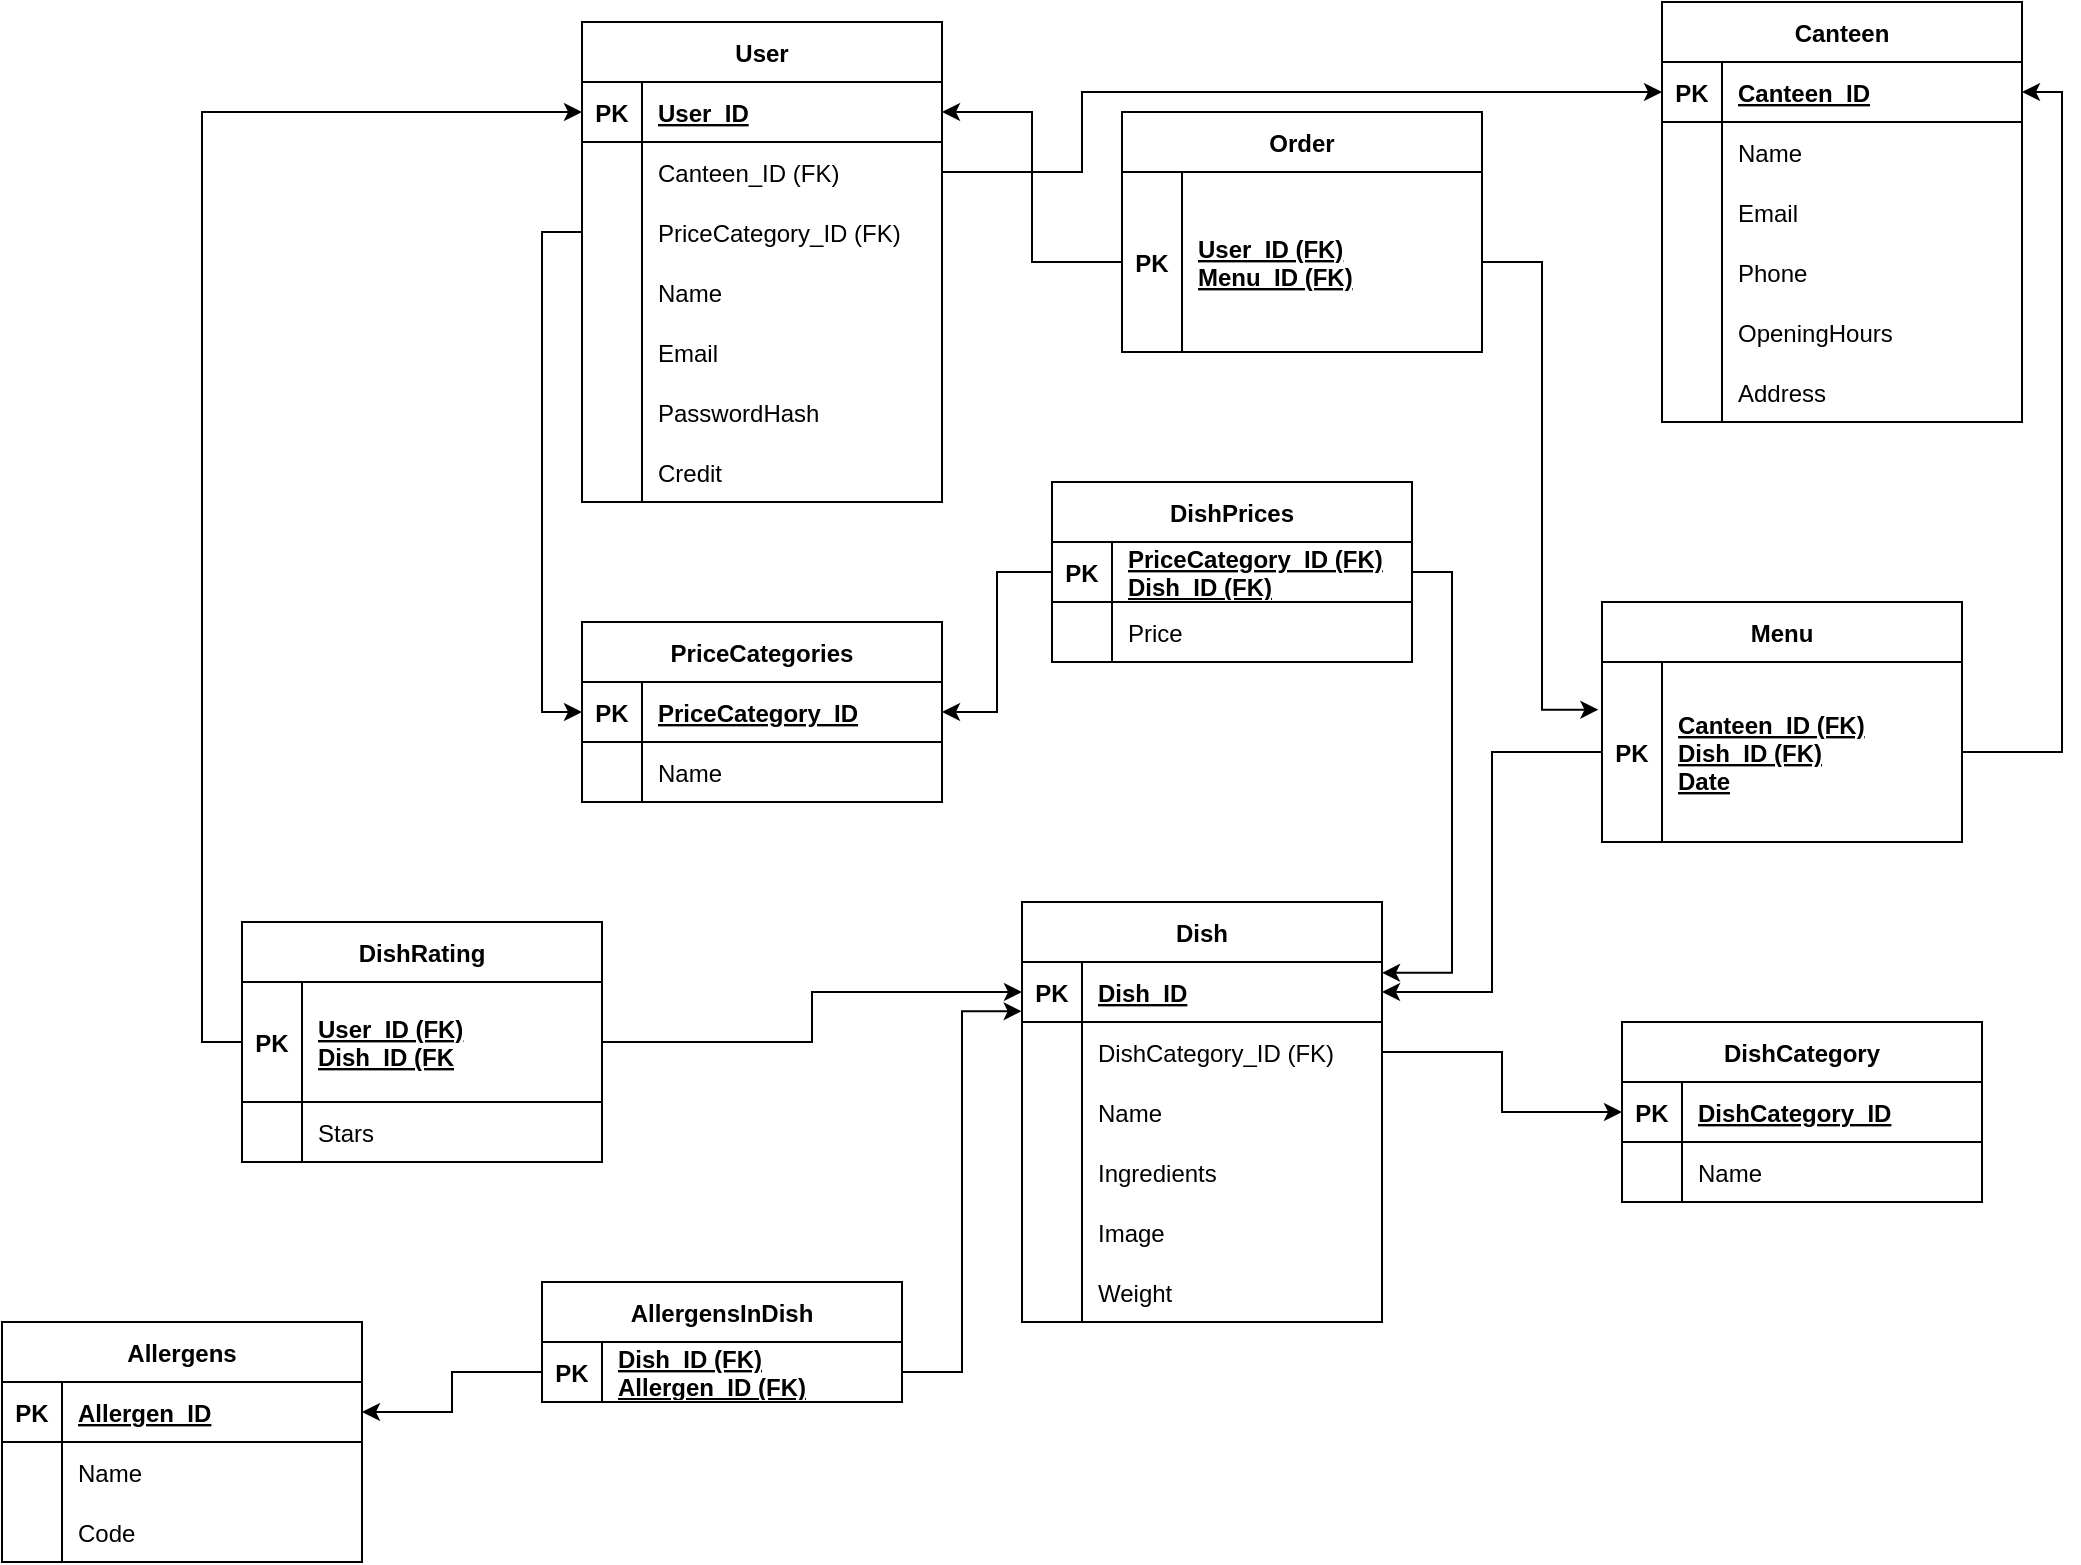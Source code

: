 <mxfile version="21.8.2" type="device">
  <diagram name="Final Version" id="_wuXZ6CHV_yXkSp1oPyy">
    <mxGraphModel dx="3056" dy="1395" grid="1" gridSize="10" guides="1" tooltips="1" connect="1" arrows="1" fold="1" page="1" pageScale="1" pageWidth="850" pageHeight="1100" math="0" shadow="0">
      <root>
        <mxCell id="0" />
        <mxCell id="1" parent="0" />
        <mxCell id="0rkfQW-frQzm_QfEmQ_q-1" value="User" style="shape=table;startSize=30;container=1;collapsible=1;childLayout=tableLayout;fixedRows=1;rowLines=0;fontStyle=1;align=center;resizeLast=1;" parent="1" vertex="1">
          <mxGeometry x="100" y="80" width="180" height="240" as="geometry">
            <mxRectangle x="100" y="90" width="70" height="30" as="alternateBounds" />
          </mxGeometry>
        </mxCell>
        <mxCell id="0rkfQW-frQzm_QfEmQ_q-2" value="" style="shape=tableRow;horizontal=0;startSize=0;swimlaneHead=0;swimlaneBody=0;fillColor=none;collapsible=0;dropTarget=0;points=[[0,0.5],[1,0.5]];portConstraint=eastwest;top=0;left=0;right=0;bottom=1;" parent="0rkfQW-frQzm_QfEmQ_q-1" vertex="1">
          <mxGeometry y="30" width="180" height="30" as="geometry" />
        </mxCell>
        <mxCell id="0rkfQW-frQzm_QfEmQ_q-3" value="PK" style="shape=partialRectangle;connectable=0;fillColor=none;top=0;left=0;bottom=0;right=0;fontStyle=1;overflow=hidden;" parent="0rkfQW-frQzm_QfEmQ_q-2" vertex="1">
          <mxGeometry width="30" height="30" as="geometry">
            <mxRectangle width="30" height="30" as="alternateBounds" />
          </mxGeometry>
        </mxCell>
        <mxCell id="0rkfQW-frQzm_QfEmQ_q-4" value="User_ID" style="shape=partialRectangle;connectable=0;fillColor=none;top=0;left=0;bottom=0;right=0;align=left;spacingLeft=6;fontStyle=5;overflow=hidden;" parent="0rkfQW-frQzm_QfEmQ_q-2" vertex="1">
          <mxGeometry x="30" width="150" height="30" as="geometry">
            <mxRectangle width="150" height="30" as="alternateBounds" />
          </mxGeometry>
        </mxCell>
        <mxCell id="bzY_yUrseFxLbQC5Vugn-4" style="shape=tableRow;horizontal=0;startSize=0;swimlaneHead=0;swimlaneBody=0;fillColor=none;collapsible=0;dropTarget=0;points=[[0,0.5],[1,0.5]];portConstraint=eastwest;top=0;left=0;right=0;bottom=0;" parent="0rkfQW-frQzm_QfEmQ_q-1" vertex="1">
          <mxGeometry y="60" width="180" height="30" as="geometry" />
        </mxCell>
        <mxCell id="bzY_yUrseFxLbQC5Vugn-5" style="shape=partialRectangle;connectable=0;fillColor=none;top=0;left=0;bottom=0;right=0;editable=1;overflow=hidden;" parent="bzY_yUrseFxLbQC5Vugn-4" vertex="1">
          <mxGeometry width="30" height="30" as="geometry">
            <mxRectangle width="30" height="30" as="alternateBounds" />
          </mxGeometry>
        </mxCell>
        <mxCell id="bzY_yUrseFxLbQC5Vugn-6" value="Canteen_ID (FK)" style="shape=partialRectangle;connectable=0;fillColor=none;top=0;left=0;bottom=0;right=0;align=left;spacingLeft=6;overflow=hidden;" parent="bzY_yUrseFxLbQC5Vugn-4" vertex="1">
          <mxGeometry x="30" width="150" height="30" as="geometry">
            <mxRectangle width="150" height="30" as="alternateBounds" />
          </mxGeometry>
        </mxCell>
        <mxCell id="bzY_yUrseFxLbQC5Vugn-20" style="shape=tableRow;horizontal=0;startSize=0;swimlaneHead=0;swimlaneBody=0;fillColor=none;collapsible=0;dropTarget=0;points=[[0,0.5],[1,0.5]];portConstraint=eastwest;top=0;left=0;right=0;bottom=0;" parent="0rkfQW-frQzm_QfEmQ_q-1" vertex="1">
          <mxGeometry y="90" width="180" height="30" as="geometry" />
        </mxCell>
        <mxCell id="bzY_yUrseFxLbQC5Vugn-21" style="shape=partialRectangle;connectable=0;fillColor=none;top=0;left=0;bottom=0;right=0;editable=1;overflow=hidden;" parent="bzY_yUrseFxLbQC5Vugn-20" vertex="1">
          <mxGeometry width="30" height="30" as="geometry">
            <mxRectangle width="30" height="30" as="alternateBounds" />
          </mxGeometry>
        </mxCell>
        <mxCell id="bzY_yUrseFxLbQC5Vugn-22" value="PriceCategory_ID (FK)" style="shape=partialRectangle;connectable=0;fillColor=none;top=0;left=0;bottom=0;right=0;align=left;spacingLeft=6;overflow=hidden;" parent="bzY_yUrseFxLbQC5Vugn-20" vertex="1">
          <mxGeometry x="30" width="150" height="30" as="geometry">
            <mxRectangle width="150" height="30" as="alternateBounds" />
          </mxGeometry>
        </mxCell>
        <mxCell id="0rkfQW-frQzm_QfEmQ_q-5" style="shape=tableRow;horizontal=0;startSize=0;swimlaneHead=0;swimlaneBody=0;fillColor=none;collapsible=0;dropTarget=0;points=[[0,0.5],[1,0.5]];portConstraint=eastwest;top=0;left=0;right=0;bottom=0;" parent="0rkfQW-frQzm_QfEmQ_q-1" vertex="1">
          <mxGeometry y="120" width="180" height="30" as="geometry" />
        </mxCell>
        <mxCell id="0rkfQW-frQzm_QfEmQ_q-6" style="shape=partialRectangle;connectable=0;fillColor=none;top=0;left=0;bottom=0;right=0;editable=1;overflow=hidden;" parent="0rkfQW-frQzm_QfEmQ_q-5" vertex="1">
          <mxGeometry width="30" height="30" as="geometry">
            <mxRectangle width="30" height="30" as="alternateBounds" />
          </mxGeometry>
        </mxCell>
        <mxCell id="0rkfQW-frQzm_QfEmQ_q-7" value="Name" style="shape=partialRectangle;connectable=0;fillColor=none;top=0;left=0;bottom=0;right=0;align=left;spacingLeft=6;overflow=hidden;" parent="0rkfQW-frQzm_QfEmQ_q-5" vertex="1">
          <mxGeometry x="30" width="150" height="30" as="geometry">
            <mxRectangle width="150" height="30" as="alternateBounds" />
          </mxGeometry>
        </mxCell>
        <mxCell id="0rkfQW-frQzm_QfEmQ_q-8" style="shape=tableRow;horizontal=0;startSize=0;swimlaneHead=0;swimlaneBody=0;fillColor=none;collapsible=0;dropTarget=0;points=[[0,0.5],[1,0.5]];portConstraint=eastwest;top=0;left=0;right=0;bottom=0;" parent="0rkfQW-frQzm_QfEmQ_q-1" vertex="1">
          <mxGeometry y="150" width="180" height="30" as="geometry" />
        </mxCell>
        <mxCell id="0rkfQW-frQzm_QfEmQ_q-9" style="shape=partialRectangle;connectable=0;fillColor=none;top=0;left=0;bottom=0;right=0;editable=1;overflow=hidden;" parent="0rkfQW-frQzm_QfEmQ_q-8" vertex="1">
          <mxGeometry width="30" height="30" as="geometry">
            <mxRectangle width="30" height="30" as="alternateBounds" />
          </mxGeometry>
        </mxCell>
        <mxCell id="0rkfQW-frQzm_QfEmQ_q-10" value="Email" style="shape=partialRectangle;connectable=0;fillColor=none;top=0;left=0;bottom=0;right=0;align=left;spacingLeft=6;overflow=hidden;" parent="0rkfQW-frQzm_QfEmQ_q-8" vertex="1">
          <mxGeometry x="30" width="150" height="30" as="geometry">
            <mxRectangle width="150" height="30" as="alternateBounds" />
          </mxGeometry>
        </mxCell>
        <mxCell id="0rkfQW-frQzm_QfEmQ_q-11" style="shape=tableRow;horizontal=0;startSize=0;swimlaneHead=0;swimlaneBody=0;fillColor=none;collapsible=0;dropTarget=0;points=[[0,0.5],[1,0.5]];portConstraint=eastwest;top=0;left=0;right=0;bottom=0;" parent="0rkfQW-frQzm_QfEmQ_q-1" vertex="1">
          <mxGeometry y="180" width="180" height="30" as="geometry" />
        </mxCell>
        <mxCell id="0rkfQW-frQzm_QfEmQ_q-12" style="shape=partialRectangle;connectable=0;fillColor=none;top=0;left=0;bottom=0;right=0;editable=1;overflow=hidden;" parent="0rkfQW-frQzm_QfEmQ_q-11" vertex="1">
          <mxGeometry width="30" height="30" as="geometry">
            <mxRectangle width="30" height="30" as="alternateBounds" />
          </mxGeometry>
        </mxCell>
        <mxCell id="0rkfQW-frQzm_QfEmQ_q-13" value="PasswordHash" style="shape=partialRectangle;connectable=0;fillColor=none;top=0;left=0;bottom=0;right=0;align=left;spacingLeft=6;overflow=hidden;" parent="0rkfQW-frQzm_QfEmQ_q-11" vertex="1">
          <mxGeometry x="30" width="150" height="30" as="geometry">
            <mxRectangle width="150" height="30" as="alternateBounds" />
          </mxGeometry>
        </mxCell>
        <mxCell id="0rkfQW-frQzm_QfEmQ_q-25" style="shape=tableRow;horizontal=0;startSize=0;swimlaneHead=0;swimlaneBody=0;fillColor=none;collapsible=0;dropTarget=0;points=[[0,0.5],[1,0.5]];portConstraint=eastwest;top=0;left=0;right=0;bottom=0;" parent="0rkfQW-frQzm_QfEmQ_q-1" vertex="1">
          <mxGeometry y="210" width="180" height="30" as="geometry" />
        </mxCell>
        <mxCell id="0rkfQW-frQzm_QfEmQ_q-26" style="shape=partialRectangle;connectable=0;fillColor=none;top=0;left=0;bottom=0;right=0;editable=1;overflow=hidden;" parent="0rkfQW-frQzm_QfEmQ_q-25" vertex="1">
          <mxGeometry width="30" height="30" as="geometry">
            <mxRectangle width="30" height="30" as="alternateBounds" />
          </mxGeometry>
        </mxCell>
        <mxCell id="0rkfQW-frQzm_QfEmQ_q-27" value="Credit" style="shape=partialRectangle;connectable=0;fillColor=none;top=0;left=0;bottom=0;right=0;align=left;spacingLeft=6;overflow=hidden;" parent="0rkfQW-frQzm_QfEmQ_q-25" vertex="1">
          <mxGeometry x="30" width="150" height="30" as="geometry">
            <mxRectangle width="150" height="30" as="alternateBounds" />
          </mxGeometry>
        </mxCell>
        <mxCell id="0rkfQW-frQzm_QfEmQ_q-28" value="Canteen" style="shape=table;startSize=30;container=1;collapsible=1;childLayout=tableLayout;fixedRows=1;rowLines=0;fontStyle=1;align=center;resizeLast=1;" parent="1" vertex="1">
          <mxGeometry x="640" y="70" width="180" height="210" as="geometry">
            <mxRectangle x="100" y="90" width="70" height="30" as="alternateBounds" />
          </mxGeometry>
        </mxCell>
        <mxCell id="0rkfQW-frQzm_QfEmQ_q-29" value="" style="shape=tableRow;horizontal=0;startSize=0;swimlaneHead=0;swimlaneBody=0;fillColor=none;collapsible=0;dropTarget=0;points=[[0,0.5],[1,0.5]];portConstraint=eastwest;top=0;left=0;right=0;bottom=1;" parent="0rkfQW-frQzm_QfEmQ_q-28" vertex="1">
          <mxGeometry y="30" width="180" height="30" as="geometry" />
        </mxCell>
        <mxCell id="0rkfQW-frQzm_QfEmQ_q-30" value="PK" style="shape=partialRectangle;connectable=0;fillColor=none;top=0;left=0;bottom=0;right=0;fontStyle=1;overflow=hidden;" parent="0rkfQW-frQzm_QfEmQ_q-29" vertex="1">
          <mxGeometry width="30" height="30" as="geometry">
            <mxRectangle width="30" height="30" as="alternateBounds" />
          </mxGeometry>
        </mxCell>
        <mxCell id="0rkfQW-frQzm_QfEmQ_q-31" value="Canteen_ID" style="shape=partialRectangle;connectable=0;fillColor=none;top=0;left=0;bottom=0;right=0;align=left;spacingLeft=6;fontStyle=5;overflow=hidden;" parent="0rkfQW-frQzm_QfEmQ_q-29" vertex="1">
          <mxGeometry x="30" width="150" height="30" as="geometry">
            <mxRectangle width="150" height="30" as="alternateBounds" />
          </mxGeometry>
        </mxCell>
        <mxCell id="0rkfQW-frQzm_QfEmQ_q-32" style="shape=tableRow;horizontal=0;startSize=0;swimlaneHead=0;swimlaneBody=0;fillColor=none;collapsible=0;dropTarget=0;points=[[0,0.5],[1,0.5]];portConstraint=eastwest;top=0;left=0;right=0;bottom=0;" parent="0rkfQW-frQzm_QfEmQ_q-28" vertex="1">
          <mxGeometry y="60" width="180" height="30" as="geometry" />
        </mxCell>
        <mxCell id="0rkfQW-frQzm_QfEmQ_q-33" style="shape=partialRectangle;connectable=0;fillColor=none;top=0;left=0;bottom=0;right=0;editable=1;overflow=hidden;" parent="0rkfQW-frQzm_QfEmQ_q-32" vertex="1">
          <mxGeometry width="30" height="30" as="geometry">
            <mxRectangle width="30" height="30" as="alternateBounds" />
          </mxGeometry>
        </mxCell>
        <mxCell id="0rkfQW-frQzm_QfEmQ_q-34" value="Name" style="shape=partialRectangle;connectable=0;fillColor=none;top=0;left=0;bottom=0;right=0;align=left;spacingLeft=6;overflow=hidden;" parent="0rkfQW-frQzm_QfEmQ_q-32" vertex="1">
          <mxGeometry x="30" width="150" height="30" as="geometry">
            <mxRectangle width="150" height="30" as="alternateBounds" />
          </mxGeometry>
        </mxCell>
        <mxCell id="0rkfQW-frQzm_QfEmQ_q-35" style="shape=tableRow;horizontal=0;startSize=0;swimlaneHead=0;swimlaneBody=0;fillColor=none;collapsible=0;dropTarget=0;points=[[0,0.5],[1,0.5]];portConstraint=eastwest;top=0;left=0;right=0;bottom=0;" parent="0rkfQW-frQzm_QfEmQ_q-28" vertex="1">
          <mxGeometry y="90" width="180" height="30" as="geometry" />
        </mxCell>
        <mxCell id="0rkfQW-frQzm_QfEmQ_q-36" style="shape=partialRectangle;connectable=0;fillColor=none;top=0;left=0;bottom=0;right=0;editable=1;overflow=hidden;" parent="0rkfQW-frQzm_QfEmQ_q-35" vertex="1">
          <mxGeometry width="30" height="30" as="geometry">
            <mxRectangle width="30" height="30" as="alternateBounds" />
          </mxGeometry>
        </mxCell>
        <mxCell id="0rkfQW-frQzm_QfEmQ_q-37" value="Email" style="shape=partialRectangle;connectable=0;fillColor=none;top=0;left=0;bottom=0;right=0;align=left;spacingLeft=6;overflow=hidden;" parent="0rkfQW-frQzm_QfEmQ_q-35" vertex="1">
          <mxGeometry x="30" width="150" height="30" as="geometry">
            <mxRectangle width="150" height="30" as="alternateBounds" />
          </mxGeometry>
        </mxCell>
        <mxCell id="0rkfQW-frQzm_QfEmQ_q-38" style="shape=tableRow;horizontal=0;startSize=0;swimlaneHead=0;swimlaneBody=0;fillColor=none;collapsible=0;dropTarget=0;points=[[0,0.5],[1,0.5]];portConstraint=eastwest;top=0;left=0;right=0;bottom=0;" parent="0rkfQW-frQzm_QfEmQ_q-28" vertex="1">
          <mxGeometry y="120" width="180" height="30" as="geometry" />
        </mxCell>
        <mxCell id="0rkfQW-frQzm_QfEmQ_q-39" style="shape=partialRectangle;connectable=0;fillColor=none;top=0;left=0;bottom=0;right=0;editable=1;overflow=hidden;" parent="0rkfQW-frQzm_QfEmQ_q-38" vertex="1">
          <mxGeometry width="30" height="30" as="geometry">
            <mxRectangle width="30" height="30" as="alternateBounds" />
          </mxGeometry>
        </mxCell>
        <mxCell id="0rkfQW-frQzm_QfEmQ_q-40" value="Phone" style="shape=partialRectangle;connectable=0;fillColor=none;top=0;left=0;bottom=0;right=0;align=left;spacingLeft=6;overflow=hidden;" parent="0rkfQW-frQzm_QfEmQ_q-38" vertex="1">
          <mxGeometry x="30" width="150" height="30" as="geometry">
            <mxRectangle width="150" height="30" as="alternateBounds" />
          </mxGeometry>
        </mxCell>
        <mxCell id="0rkfQW-frQzm_QfEmQ_q-41" style="shape=tableRow;horizontal=0;startSize=0;swimlaneHead=0;swimlaneBody=0;fillColor=none;collapsible=0;dropTarget=0;points=[[0,0.5],[1,0.5]];portConstraint=eastwest;top=0;left=0;right=0;bottom=0;" parent="0rkfQW-frQzm_QfEmQ_q-28" vertex="1">
          <mxGeometry y="150" width="180" height="30" as="geometry" />
        </mxCell>
        <mxCell id="0rkfQW-frQzm_QfEmQ_q-42" style="shape=partialRectangle;connectable=0;fillColor=none;top=0;left=0;bottom=0;right=0;editable=1;overflow=hidden;" parent="0rkfQW-frQzm_QfEmQ_q-41" vertex="1">
          <mxGeometry width="30" height="30" as="geometry">
            <mxRectangle width="30" height="30" as="alternateBounds" />
          </mxGeometry>
        </mxCell>
        <mxCell id="0rkfQW-frQzm_QfEmQ_q-43" value="OpeningHours" style="shape=partialRectangle;connectable=0;fillColor=none;top=0;left=0;bottom=0;right=0;align=left;spacingLeft=6;overflow=hidden;" parent="0rkfQW-frQzm_QfEmQ_q-41" vertex="1">
          <mxGeometry x="30" width="150" height="30" as="geometry">
            <mxRectangle width="150" height="30" as="alternateBounds" />
          </mxGeometry>
        </mxCell>
        <mxCell id="0rkfQW-frQzm_QfEmQ_q-50" style="shape=tableRow;horizontal=0;startSize=0;swimlaneHead=0;swimlaneBody=0;fillColor=none;collapsible=0;dropTarget=0;points=[[0,0.5],[1,0.5]];portConstraint=eastwest;top=0;left=0;right=0;bottom=0;" parent="0rkfQW-frQzm_QfEmQ_q-28" vertex="1">
          <mxGeometry y="180" width="180" height="30" as="geometry" />
        </mxCell>
        <mxCell id="0rkfQW-frQzm_QfEmQ_q-51" style="shape=partialRectangle;connectable=0;fillColor=none;top=0;left=0;bottom=0;right=0;editable=1;overflow=hidden;" parent="0rkfQW-frQzm_QfEmQ_q-50" vertex="1">
          <mxGeometry width="30" height="30" as="geometry">
            <mxRectangle width="30" height="30" as="alternateBounds" />
          </mxGeometry>
        </mxCell>
        <mxCell id="0rkfQW-frQzm_QfEmQ_q-52" value="Address" style="shape=partialRectangle;connectable=0;fillColor=none;top=0;left=0;bottom=0;right=0;align=left;spacingLeft=6;overflow=hidden;" parent="0rkfQW-frQzm_QfEmQ_q-50" vertex="1">
          <mxGeometry x="30" width="150" height="30" as="geometry">
            <mxRectangle width="150" height="30" as="alternateBounds" />
          </mxGeometry>
        </mxCell>
        <mxCell id="0rkfQW-frQzm_QfEmQ_q-56" value="Dish" style="shape=table;startSize=30;container=1;collapsible=1;childLayout=tableLayout;fixedRows=1;rowLines=0;fontStyle=1;align=center;resizeLast=1;" parent="1" vertex="1">
          <mxGeometry x="320" y="520" width="180" height="210" as="geometry">
            <mxRectangle x="100" y="90" width="70" height="30" as="alternateBounds" />
          </mxGeometry>
        </mxCell>
        <mxCell id="0rkfQW-frQzm_QfEmQ_q-57" value="" style="shape=tableRow;horizontal=0;startSize=0;swimlaneHead=0;swimlaneBody=0;fillColor=none;collapsible=0;dropTarget=0;points=[[0,0.5],[1,0.5]];portConstraint=eastwest;top=0;left=0;right=0;bottom=1;" parent="0rkfQW-frQzm_QfEmQ_q-56" vertex="1">
          <mxGeometry y="30" width="180" height="30" as="geometry" />
        </mxCell>
        <mxCell id="0rkfQW-frQzm_QfEmQ_q-58" value="PK" style="shape=partialRectangle;connectable=0;fillColor=none;top=0;left=0;bottom=0;right=0;fontStyle=1;overflow=hidden;" parent="0rkfQW-frQzm_QfEmQ_q-57" vertex="1">
          <mxGeometry width="30" height="30" as="geometry">
            <mxRectangle width="30" height="30" as="alternateBounds" />
          </mxGeometry>
        </mxCell>
        <mxCell id="0rkfQW-frQzm_QfEmQ_q-59" value="Dish_ID" style="shape=partialRectangle;connectable=0;fillColor=none;top=0;left=0;bottom=0;right=0;align=left;spacingLeft=6;fontStyle=5;overflow=hidden;" parent="0rkfQW-frQzm_QfEmQ_q-57" vertex="1">
          <mxGeometry x="30" width="150" height="30" as="geometry">
            <mxRectangle width="150" height="30" as="alternateBounds" />
          </mxGeometry>
        </mxCell>
        <mxCell id="bzY_yUrseFxLbQC5Vugn-43" style="shape=tableRow;horizontal=0;startSize=0;swimlaneHead=0;swimlaneBody=0;fillColor=none;collapsible=0;dropTarget=0;points=[[0,0.5],[1,0.5]];portConstraint=eastwest;top=0;left=0;right=0;bottom=0;" parent="0rkfQW-frQzm_QfEmQ_q-56" vertex="1">
          <mxGeometry y="60" width="180" height="30" as="geometry" />
        </mxCell>
        <mxCell id="bzY_yUrseFxLbQC5Vugn-44" style="shape=partialRectangle;connectable=0;fillColor=none;top=0;left=0;bottom=0;right=0;editable=1;overflow=hidden;" parent="bzY_yUrseFxLbQC5Vugn-43" vertex="1">
          <mxGeometry width="30" height="30" as="geometry">
            <mxRectangle width="30" height="30" as="alternateBounds" />
          </mxGeometry>
        </mxCell>
        <mxCell id="bzY_yUrseFxLbQC5Vugn-45" value="DishCategory_ID (FK)" style="shape=partialRectangle;connectable=0;fillColor=none;top=0;left=0;bottom=0;right=0;align=left;spacingLeft=6;overflow=hidden;" parent="bzY_yUrseFxLbQC5Vugn-43" vertex="1">
          <mxGeometry x="30" width="150" height="30" as="geometry">
            <mxRectangle width="150" height="30" as="alternateBounds" />
          </mxGeometry>
        </mxCell>
        <mxCell id="0rkfQW-frQzm_QfEmQ_q-60" style="shape=tableRow;horizontal=0;startSize=0;swimlaneHead=0;swimlaneBody=0;fillColor=none;collapsible=0;dropTarget=0;points=[[0,0.5],[1,0.5]];portConstraint=eastwest;top=0;left=0;right=0;bottom=0;" parent="0rkfQW-frQzm_QfEmQ_q-56" vertex="1">
          <mxGeometry y="90" width="180" height="30" as="geometry" />
        </mxCell>
        <mxCell id="0rkfQW-frQzm_QfEmQ_q-61" style="shape=partialRectangle;connectable=0;fillColor=none;top=0;left=0;bottom=0;right=0;editable=1;overflow=hidden;" parent="0rkfQW-frQzm_QfEmQ_q-60" vertex="1">
          <mxGeometry width="30" height="30" as="geometry">
            <mxRectangle width="30" height="30" as="alternateBounds" />
          </mxGeometry>
        </mxCell>
        <mxCell id="0rkfQW-frQzm_QfEmQ_q-62" value="Name" style="shape=partialRectangle;connectable=0;fillColor=none;top=0;left=0;bottom=0;right=0;align=left;spacingLeft=6;overflow=hidden;" parent="0rkfQW-frQzm_QfEmQ_q-60" vertex="1">
          <mxGeometry x="30" width="150" height="30" as="geometry">
            <mxRectangle width="150" height="30" as="alternateBounds" />
          </mxGeometry>
        </mxCell>
        <mxCell id="0rkfQW-frQzm_QfEmQ_q-63" style="shape=tableRow;horizontal=0;startSize=0;swimlaneHead=0;swimlaneBody=0;fillColor=none;collapsible=0;dropTarget=0;points=[[0,0.5],[1,0.5]];portConstraint=eastwest;top=0;left=0;right=0;bottom=0;" parent="0rkfQW-frQzm_QfEmQ_q-56" vertex="1">
          <mxGeometry y="120" width="180" height="30" as="geometry" />
        </mxCell>
        <mxCell id="0rkfQW-frQzm_QfEmQ_q-64" style="shape=partialRectangle;connectable=0;fillColor=none;top=0;left=0;bottom=0;right=0;editable=1;overflow=hidden;" parent="0rkfQW-frQzm_QfEmQ_q-63" vertex="1">
          <mxGeometry width="30" height="30" as="geometry">
            <mxRectangle width="30" height="30" as="alternateBounds" />
          </mxGeometry>
        </mxCell>
        <mxCell id="0rkfQW-frQzm_QfEmQ_q-65" value="Ingredients" style="shape=partialRectangle;connectable=0;fillColor=none;top=0;left=0;bottom=0;right=0;align=left;spacingLeft=6;overflow=hidden;" parent="0rkfQW-frQzm_QfEmQ_q-63" vertex="1">
          <mxGeometry x="30" width="150" height="30" as="geometry">
            <mxRectangle width="150" height="30" as="alternateBounds" />
          </mxGeometry>
        </mxCell>
        <mxCell id="0rkfQW-frQzm_QfEmQ_q-179" style="shape=tableRow;horizontal=0;startSize=0;swimlaneHead=0;swimlaneBody=0;fillColor=none;collapsible=0;dropTarget=0;points=[[0,0.5],[1,0.5]];portConstraint=eastwest;top=0;left=0;right=0;bottom=0;" parent="0rkfQW-frQzm_QfEmQ_q-56" vertex="1">
          <mxGeometry y="150" width="180" height="30" as="geometry" />
        </mxCell>
        <mxCell id="0rkfQW-frQzm_QfEmQ_q-180" style="shape=partialRectangle;connectable=0;fillColor=none;top=0;left=0;bottom=0;right=0;editable=1;overflow=hidden;" parent="0rkfQW-frQzm_QfEmQ_q-179" vertex="1">
          <mxGeometry width="30" height="30" as="geometry">
            <mxRectangle width="30" height="30" as="alternateBounds" />
          </mxGeometry>
        </mxCell>
        <mxCell id="0rkfQW-frQzm_QfEmQ_q-181" value="Image" style="shape=partialRectangle;connectable=0;fillColor=none;top=0;left=0;bottom=0;right=0;align=left;spacingLeft=6;overflow=hidden;" parent="0rkfQW-frQzm_QfEmQ_q-179" vertex="1">
          <mxGeometry x="30" width="150" height="30" as="geometry">
            <mxRectangle width="150" height="30" as="alternateBounds" />
          </mxGeometry>
        </mxCell>
        <mxCell id="bzY_yUrseFxLbQC5Vugn-33" style="shape=tableRow;horizontal=0;startSize=0;swimlaneHead=0;swimlaneBody=0;fillColor=none;collapsible=0;dropTarget=0;points=[[0,0.5],[1,0.5]];portConstraint=eastwest;top=0;left=0;right=0;bottom=0;" parent="0rkfQW-frQzm_QfEmQ_q-56" vertex="1">
          <mxGeometry y="180" width="180" height="30" as="geometry" />
        </mxCell>
        <mxCell id="bzY_yUrseFxLbQC5Vugn-34" style="shape=partialRectangle;connectable=0;fillColor=none;top=0;left=0;bottom=0;right=0;editable=1;overflow=hidden;" parent="bzY_yUrseFxLbQC5Vugn-33" vertex="1">
          <mxGeometry width="30" height="30" as="geometry">
            <mxRectangle width="30" height="30" as="alternateBounds" />
          </mxGeometry>
        </mxCell>
        <mxCell id="bzY_yUrseFxLbQC5Vugn-35" value="Weight" style="shape=partialRectangle;connectable=0;fillColor=none;top=0;left=0;bottom=0;right=0;align=left;spacingLeft=6;overflow=hidden;" parent="bzY_yUrseFxLbQC5Vugn-33" vertex="1">
          <mxGeometry x="30" width="150" height="30" as="geometry">
            <mxRectangle width="150" height="30" as="alternateBounds" />
          </mxGeometry>
        </mxCell>
        <mxCell id="0rkfQW-frQzm_QfEmQ_q-75" value="DishRating" style="shape=table;startSize=30;container=1;collapsible=1;childLayout=tableLayout;fixedRows=1;rowLines=0;fontStyle=1;align=center;resizeLast=1;" parent="1" vertex="1">
          <mxGeometry x="-70" y="530" width="180" height="120" as="geometry">
            <mxRectangle x="100" y="90" width="70" height="30" as="alternateBounds" />
          </mxGeometry>
        </mxCell>
        <mxCell id="0rkfQW-frQzm_QfEmQ_q-76" value="" style="shape=tableRow;horizontal=0;startSize=0;swimlaneHead=0;swimlaneBody=0;fillColor=none;collapsible=0;dropTarget=0;points=[[0,0.5],[1,0.5]];portConstraint=eastwest;top=0;left=0;right=0;bottom=1;" parent="0rkfQW-frQzm_QfEmQ_q-75" vertex="1">
          <mxGeometry y="30" width="180" height="60" as="geometry" />
        </mxCell>
        <mxCell id="0rkfQW-frQzm_QfEmQ_q-77" value="PK" style="shape=partialRectangle;connectable=0;fillColor=none;top=0;left=0;bottom=0;right=0;fontStyle=1;overflow=hidden;" parent="0rkfQW-frQzm_QfEmQ_q-76" vertex="1">
          <mxGeometry width="30" height="60" as="geometry">
            <mxRectangle width="30" height="60" as="alternateBounds" />
          </mxGeometry>
        </mxCell>
        <mxCell id="0rkfQW-frQzm_QfEmQ_q-78" value="User_ID (FK)&#xa;Dish_ID (FK" style="shape=partialRectangle;connectable=0;fillColor=none;top=0;left=0;bottom=0;right=0;align=left;spacingLeft=6;fontStyle=5;overflow=hidden;" parent="0rkfQW-frQzm_QfEmQ_q-76" vertex="1">
          <mxGeometry x="30" width="150" height="60" as="geometry">
            <mxRectangle width="150" height="60" as="alternateBounds" />
          </mxGeometry>
        </mxCell>
        <mxCell id="0rkfQW-frQzm_QfEmQ_q-79" style="shape=tableRow;horizontal=0;startSize=0;swimlaneHead=0;swimlaneBody=0;fillColor=none;collapsible=0;dropTarget=0;points=[[0,0.5],[1,0.5]];portConstraint=eastwest;top=0;left=0;right=0;bottom=0;" parent="0rkfQW-frQzm_QfEmQ_q-75" vertex="1">
          <mxGeometry y="90" width="180" height="30" as="geometry" />
        </mxCell>
        <mxCell id="0rkfQW-frQzm_QfEmQ_q-80" style="shape=partialRectangle;connectable=0;fillColor=none;top=0;left=0;bottom=0;right=0;editable=1;overflow=hidden;" parent="0rkfQW-frQzm_QfEmQ_q-79" vertex="1">
          <mxGeometry width="30" height="30" as="geometry">
            <mxRectangle width="30" height="30" as="alternateBounds" />
          </mxGeometry>
        </mxCell>
        <mxCell id="0rkfQW-frQzm_QfEmQ_q-81" value="Stars" style="shape=partialRectangle;connectable=0;fillColor=none;top=0;left=0;bottom=0;right=0;align=left;spacingLeft=6;overflow=hidden;" parent="0rkfQW-frQzm_QfEmQ_q-79" vertex="1">
          <mxGeometry x="30" width="150" height="30" as="geometry">
            <mxRectangle width="150" height="30" as="alternateBounds" />
          </mxGeometry>
        </mxCell>
        <mxCell id="0rkfQW-frQzm_QfEmQ_q-93" style="edgeStyle=orthogonalEdgeStyle;rounded=0;orthogonalLoop=1;jettySize=auto;html=1;exitX=0;exitY=0.5;exitDx=0;exitDy=0;entryX=0;entryY=0.5;entryDx=0;entryDy=0;" parent="1" source="0rkfQW-frQzm_QfEmQ_q-76" target="0rkfQW-frQzm_QfEmQ_q-2" edge="1">
          <mxGeometry relative="1" as="geometry" />
        </mxCell>
        <mxCell id="0rkfQW-frQzm_QfEmQ_q-94" style="edgeStyle=orthogonalEdgeStyle;rounded=0;orthogonalLoop=1;jettySize=auto;html=1;" parent="1" target="0rkfQW-frQzm_QfEmQ_q-57" edge="1">
          <mxGeometry relative="1" as="geometry" />
        </mxCell>
        <mxCell id="0rkfQW-frQzm_QfEmQ_q-163" style="edgeStyle=orthogonalEdgeStyle;rounded=0;orthogonalLoop=1;jettySize=auto;html=1;exitX=1;exitY=0.5;exitDx=0;exitDy=0;entryX=0;entryY=0.5;entryDx=0;entryDy=0;" parent="1" source="0rkfQW-frQzm_QfEmQ_q-76" target="0rkfQW-frQzm_QfEmQ_q-57" edge="1">
          <mxGeometry relative="1" as="geometry" />
        </mxCell>
        <mxCell id="0rkfQW-frQzm_QfEmQ_q-164" value="Menu" style="shape=table;startSize=30;container=1;collapsible=1;childLayout=tableLayout;fixedRows=1;rowLines=0;fontStyle=1;align=center;resizeLast=1;" parent="1" vertex="1">
          <mxGeometry x="610" y="370" width="180" height="120" as="geometry">
            <mxRectangle x="100" y="90" width="70" height="30" as="alternateBounds" />
          </mxGeometry>
        </mxCell>
        <mxCell id="0rkfQW-frQzm_QfEmQ_q-165" value="" style="shape=tableRow;horizontal=0;startSize=0;swimlaneHead=0;swimlaneBody=0;fillColor=none;collapsible=0;dropTarget=0;points=[[0,0.5],[1,0.5]];portConstraint=eastwest;top=0;left=0;right=0;bottom=1;" parent="0rkfQW-frQzm_QfEmQ_q-164" vertex="1">
          <mxGeometry y="30" width="180" height="90" as="geometry" />
        </mxCell>
        <mxCell id="0rkfQW-frQzm_QfEmQ_q-166" value="PK" style="shape=partialRectangle;connectable=0;fillColor=none;top=0;left=0;bottom=0;right=0;fontStyle=1;overflow=hidden;" parent="0rkfQW-frQzm_QfEmQ_q-165" vertex="1">
          <mxGeometry width="30" height="90" as="geometry">
            <mxRectangle width="30" height="90" as="alternateBounds" />
          </mxGeometry>
        </mxCell>
        <mxCell id="0rkfQW-frQzm_QfEmQ_q-167" value="Canteen_ID (FK)&#xa;Dish_ID (FK)&#xa;Date" style="shape=partialRectangle;connectable=0;fillColor=none;top=0;left=0;bottom=0;right=0;align=left;spacingLeft=6;fontStyle=5;overflow=hidden;spacingTop=0;spacing=2;spacingBottom=0;" parent="0rkfQW-frQzm_QfEmQ_q-165" vertex="1">
          <mxGeometry x="30" width="150" height="90" as="geometry">
            <mxRectangle width="150" height="90" as="alternateBounds" />
          </mxGeometry>
        </mxCell>
        <mxCell id="0rkfQW-frQzm_QfEmQ_q-171" style="edgeStyle=orthogonalEdgeStyle;rounded=0;orthogonalLoop=1;jettySize=auto;html=1;exitX=0;exitY=0.5;exitDx=0;exitDy=0;entryX=1;entryY=0.5;entryDx=0;entryDy=0;" parent="1" source="0rkfQW-frQzm_QfEmQ_q-165" target="0rkfQW-frQzm_QfEmQ_q-57" edge="1">
          <mxGeometry relative="1" as="geometry" />
        </mxCell>
        <mxCell id="0rkfQW-frQzm_QfEmQ_q-172" style="edgeStyle=orthogonalEdgeStyle;rounded=0;orthogonalLoop=1;jettySize=auto;html=1;entryX=1;entryY=0.5;entryDx=0;entryDy=0;" parent="1" source="0rkfQW-frQzm_QfEmQ_q-165" target="0rkfQW-frQzm_QfEmQ_q-29" edge="1">
          <mxGeometry relative="1" as="geometry" />
        </mxCell>
        <mxCell id="0rkfQW-frQzm_QfEmQ_q-173" value="Order" style="shape=table;startSize=30;container=1;collapsible=1;childLayout=tableLayout;fixedRows=1;rowLines=0;fontStyle=1;align=center;resizeLast=1;" parent="1" vertex="1">
          <mxGeometry x="370" y="125" width="180" height="120" as="geometry">
            <mxRectangle x="100" y="90" width="70" height="30" as="alternateBounds" />
          </mxGeometry>
        </mxCell>
        <mxCell id="0rkfQW-frQzm_QfEmQ_q-174" value="" style="shape=tableRow;horizontal=0;startSize=0;swimlaneHead=0;swimlaneBody=0;fillColor=none;collapsible=0;dropTarget=0;points=[[0,0.5],[1,0.5]];portConstraint=eastwest;top=0;left=0;right=0;bottom=1;" parent="0rkfQW-frQzm_QfEmQ_q-173" vertex="1">
          <mxGeometry y="30" width="180" height="90" as="geometry" />
        </mxCell>
        <mxCell id="0rkfQW-frQzm_QfEmQ_q-175" value="PK" style="shape=partialRectangle;connectable=0;fillColor=none;top=0;left=0;bottom=0;right=0;fontStyle=1;overflow=hidden;" parent="0rkfQW-frQzm_QfEmQ_q-174" vertex="1">
          <mxGeometry width="30" height="90" as="geometry">
            <mxRectangle width="30" height="90" as="alternateBounds" />
          </mxGeometry>
        </mxCell>
        <mxCell id="0rkfQW-frQzm_QfEmQ_q-176" value="User_ID (FK)&#xa;Menu_ID (FK)" style="shape=partialRectangle;connectable=0;fillColor=none;top=0;left=0;bottom=0;right=0;align=left;spacingLeft=6;fontStyle=5;overflow=hidden;spacingTop=0;spacing=2;spacingBottom=0;" parent="0rkfQW-frQzm_QfEmQ_q-174" vertex="1">
          <mxGeometry x="30" width="150" height="90" as="geometry">
            <mxRectangle width="150" height="90" as="alternateBounds" />
          </mxGeometry>
        </mxCell>
        <mxCell id="0rkfQW-frQzm_QfEmQ_q-177" style="edgeStyle=orthogonalEdgeStyle;rounded=0;orthogonalLoop=1;jettySize=auto;html=1;" parent="1" source="0rkfQW-frQzm_QfEmQ_q-174" target="0rkfQW-frQzm_QfEmQ_q-2" edge="1">
          <mxGeometry relative="1" as="geometry" />
        </mxCell>
        <mxCell id="0rkfQW-frQzm_QfEmQ_q-178" style="edgeStyle=orthogonalEdgeStyle;rounded=0;orthogonalLoop=1;jettySize=auto;html=1;exitX=1;exitY=0.5;exitDx=0;exitDy=0;entryX=-0.01;entryY=0.265;entryDx=0;entryDy=0;entryPerimeter=0;" parent="1" source="0rkfQW-frQzm_QfEmQ_q-174" target="0rkfQW-frQzm_QfEmQ_q-165" edge="1">
          <mxGeometry relative="1" as="geometry" />
        </mxCell>
        <mxCell id="bzY_yUrseFxLbQC5Vugn-9" style="edgeStyle=orthogonalEdgeStyle;rounded=0;orthogonalLoop=1;jettySize=auto;html=1;exitX=1;exitY=0.5;exitDx=0;exitDy=0;entryX=0;entryY=0.5;entryDx=0;entryDy=0;" parent="1" source="bzY_yUrseFxLbQC5Vugn-4" target="0rkfQW-frQzm_QfEmQ_q-29" edge="1">
          <mxGeometry relative="1" as="geometry">
            <Array as="points">
              <mxPoint x="350" y="155" />
              <mxPoint x="350" y="115" />
            </Array>
          </mxGeometry>
        </mxCell>
        <mxCell id="bzY_yUrseFxLbQC5Vugn-13" value="PriceCategories" style="shape=table;startSize=30;container=1;collapsible=1;childLayout=tableLayout;fixedRows=1;rowLines=0;fontStyle=1;align=center;resizeLast=1;" parent="1" vertex="1">
          <mxGeometry x="100" y="380" width="180" height="90" as="geometry">
            <mxRectangle x="100" y="90" width="70" height="30" as="alternateBounds" />
          </mxGeometry>
        </mxCell>
        <mxCell id="bzY_yUrseFxLbQC5Vugn-14" value="" style="shape=tableRow;horizontal=0;startSize=0;swimlaneHead=0;swimlaneBody=0;fillColor=none;collapsible=0;dropTarget=0;points=[[0,0.5],[1,0.5]];portConstraint=eastwest;top=0;left=0;right=0;bottom=1;" parent="bzY_yUrseFxLbQC5Vugn-13" vertex="1">
          <mxGeometry y="30" width="180" height="30" as="geometry" />
        </mxCell>
        <mxCell id="bzY_yUrseFxLbQC5Vugn-15" value="PK" style="shape=partialRectangle;connectable=0;fillColor=none;top=0;left=0;bottom=0;right=0;fontStyle=1;overflow=hidden;" parent="bzY_yUrseFxLbQC5Vugn-14" vertex="1">
          <mxGeometry width="30" height="30" as="geometry">
            <mxRectangle width="30" height="30" as="alternateBounds" />
          </mxGeometry>
        </mxCell>
        <mxCell id="bzY_yUrseFxLbQC5Vugn-16" value="PriceCategory_ID" style="shape=partialRectangle;connectable=0;fillColor=none;top=0;left=0;bottom=0;right=0;align=left;spacingLeft=6;fontStyle=5;overflow=hidden;" parent="bzY_yUrseFxLbQC5Vugn-14" vertex="1">
          <mxGeometry x="30" width="150" height="30" as="geometry">
            <mxRectangle width="150" height="30" as="alternateBounds" />
          </mxGeometry>
        </mxCell>
        <mxCell id="bzY_yUrseFxLbQC5Vugn-17" style="shape=tableRow;horizontal=0;startSize=0;swimlaneHead=0;swimlaneBody=0;fillColor=none;collapsible=0;dropTarget=0;points=[[0,0.5],[1,0.5]];portConstraint=eastwest;top=0;left=0;right=0;bottom=0;" parent="bzY_yUrseFxLbQC5Vugn-13" vertex="1">
          <mxGeometry y="60" width="180" height="30" as="geometry" />
        </mxCell>
        <mxCell id="bzY_yUrseFxLbQC5Vugn-18" style="shape=partialRectangle;connectable=0;fillColor=none;top=0;left=0;bottom=0;right=0;editable=1;overflow=hidden;" parent="bzY_yUrseFxLbQC5Vugn-17" vertex="1">
          <mxGeometry width="30" height="30" as="geometry">
            <mxRectangle width="30" height="30" as="alternateBounds" />
          </mxGeometry>
        </mxCell>
        <mxCell id="bzY_yUrseFxLbQC5Vugn-19" value="Name" style="shape=partialRectangle;connectable=0;fillColor=none;top=0;left=0;bottom=0;right=0;align=left;spacingLeft=6;overflow=hidden;" parent="bzY_yUrseFxLbQC5Vugn-17" vertex="1">
          <mxGeometry x="30" width="150" height="30" as="geometry">
            <mxRectangle width="150" height="30" as="alternateBounds" />
          </mxGeometry>
        </mxCell>
        <mxCell id="bzY_yUrseFxLbQC5Vugn-23" style="edgeStyle=orthogonalEdgeStyle;rounded=0;orthogonalLoop=1;jettySize=auto;html=1;exitX=0;exitY=0.5;exitDx=0;exitDy=0;entryX=0;entryY=0.5;entryDx=0;entryDy=0;" parent="1" source="bzY_yUrseFxLbQC5Vugn-20" target="bzY_yUrseFxLbQC5Vugn-14" edge="1">
          <mxGeometry relative="1" as="geometry" />
        </mxCell>
        <mxCell id="bzY_yUrseFxLbQC5Vugn-24" value="DishPrices" style="shape=table;startSize=30;container=1;collapsible=1;childLayout=tableLayout;fixedRows=1;rowLines=0;fontStyle=1;align=center;resizeLast=1;" parent="1" vertex="1">
          <mxGeometry x="335" y="310" width="180" height="90" as="geometry">
            <mxRectangle x="100" y="90" width="70" height="30" as="alternateBounds" />
          </mxGeometry>
        </mxCell>
        <mxCell id="bzY_yUrseFxLbQC5Vugn-25" value="" style="shape=tableRow;horizontal=0;startSize=0;swimlaneHead=0;swimlaneBody=0;fillColor=none;collapsible=0;dropTarget=0;points=[[0,0.5],[1,0.5]];portConstraint=eastwest;top=0;left=0;right=0;bottom=1;" parent="bzY_yUrseFxLbQC5Vugn-24" vertex="1">
          <mxGeometry y="30" width="180" height="30" as="geometry" />
        </mxCell>
        <mxCell id="bzY_yUrseFxLbQC5Vugn-26" value="PK" style="shape=partialRectangle;connectable=0;fillColor=none;top=0;left=0;bottom=0;right=0;fontStyle=1;overflow=hidden;" parent="bzY_yUrseFxLbQC5Vugn-25" vertex="1">
          <mxGeometry width="30" height="30" as="geometry">
            <mxRectangle width="30" height="30" as="alternateBounds" />
          </mxGeometry>
        </mxCell>
        <mxCell id="bzY_yUrseFxLbQC5Vugn-27" value="PriceCategory_ID (FK)&#xa;Dish_ID (FK)" style="shape=partialRectangle;connectable=0;fillColor=none;top=0;left=0;bottom=0;right=0;align=left;spacingLeft=6;fontStyle=5;overflow=hidden;" parent="bzY_yUrseFxLbQC5Vugn-25" vertex="1">
          <mxGeometry x="30" width="150" height="30" as="geometry">
            <mxRectangle width="150" height="30" as="alternateBounds" />
          </mxGeometry>
        </mxCell>
        <mxCell id="bzY_yUrseFxLbQC5Vugn-28" style="shape=tableRow;horizontal=0;startSize=0;swimlaneHead=0;swimlaneBody=0;fillColor=none;collapsible=0;dropTarget=0;points=[[0,0.5],[1,0.5]];portConstraint=eastwest;top=0;left=0;right=0;bottom=0;" parent="bzY_yUrseFxLbQC5Vugn-24" vertex="1">
          <mxGeometry y="60" width="180" height="30" as="geometry" />
        </mxCell>
        <mxCell id="bzY_yUrseFxLbQC5Vugn-29" style="shape=partialRectangle;connectable=0;fillColor=none;top=0;left=0;bottom=0;right=0;editable=1;overflow=hidden;" parent="bzY_yUrseFxLbQC5Vugn-28" vertex="1">
          <mxGeometry width="30" height="30" as="geometry">
            <mxRectangle width="30" height="30" as="alternateBounds" />
          </mxGeometry>
        </mxCell>
        <mxCell id="bzY_yUrseFxLbQC5Vugn-30" value="Price" style="shape=partialRectangle;connectable=0;fillColor=none;top=0;left=0;bottom=0;right=0;align=left;spacingLeft=6;overflow=hidden;" parent="bzY_yUrseFxLbQC5Vugn-28" vertex="1">
          <mxGeometry x="30" width="150" height="30" as="geometry">
            <mxRectangle width="150" height="30" as="alternateBounds" />
          </mxGeometry>
        </mxCell>
        <mxCell id="bzY_yUrseFxLbQC5Vugn-31" style="edgeStyle=orthogonalEdgeStyle;rounded=0;orthogonalLoop=1;jettySize=auto;html=1;exitX=0;exitY=0.5;exitDx=0;exitDy=0;entryX=1;entryY=0.5;entryDx=0;entryDy=0;" parent="1" source="bzY_yUrseFxLbQC5Vugn-25" target="bzY_yUrseFxLbQC5Vugn-14" edge="1">
          <mxGeometry relative="1" as="geometry" />
        </mxCell>
        <mxCell id="bzY_yUrseFxLbQC5Vugn-32" style="edgeStyle=orthogonalEdgeStyle;rounded=0;orthogonalLoop=1;jettySize=auto;html=1;exitX=1;exitY=0.5;exitDx=0;exitDy=0;entryX=1;entryY=0.181;entryDx=0;entryDy=0;entryPerimeter=0;" parent="1" source="bzY_yUrseFxLbQC5Vugn-25" target="0rkfQW-frQzm_QfEmQ_q-57" edge="1">
          <mxGeometry relative="1" as="geometry">
            <mxPoint x="520" y="550" as="targetPoint" />
          </mxGeometry>
        </mxCell>
        <mxCell id="bzY_yUrseFxLbQC5Vugn-36" value="DishCategory" style="shape=table;startSize=30;container=1;collapsible=1;childLayout=tableLayout;fixedRows=1;rowLines=0;fontStyle=1;align=center;resizeLast=1;" parent="1" vertex="1">
          <mxGeometry x="620" y="580" width="180" height="90" as="geometry">
            <mxRectangle x="100" y="90" width="70" height="30" as="alternateBounds" />
          </mxGeometry>
        </mxCell>
        <mxCell id="bzY_yUrseFxLbQC5Vugn-37" value="" style="shape=tableRow;horizontal=0;startSize=0;swimlaneHead=0;swimlaneBody=0;fillColor=none;collapsible=0;dropTarget=0;points=[[0,0.5],[1,0.5]];portConstraint=eastwest;top=0;left=0;right=0;bottom=1;" parent="bzY_yUrseFxLbQC5Vugn-36" vertex="1">
          <mxGeometry y="30" width="180" height="30" as="geometry" />
        </mxCell>
        <mxCell id="bzY_yUrseFxLbQC5Vugn-38" value="PK" style="shape=partialRectangle;connectable=0;fillColor=none;top=0;left=0;bottom=0;right=0;fontStyle=1;overflow=hidden;" parent="bzY_yUrseFxLbQC5Vugn-37" vertex="1">
          <mxGeometry width="30" height="30" as="geometry">
            <mxRectangle width="30" height="30" as="alternateBounds" />
          </mxGeometry>
        </mxCell>
        <mxCell id="bzY_yUrseFxLbQC5Vugn-39" value="DishCategory_ID" style="shape=partialRectangle;connectable=0;fillColor=none;top=0;left=0;bottom=0;right=0;align=left;spacingLeft=6;fontStyle=5;overflow=hidden;" parent="bzY_yUrseFxLbQC5Vugn-37" vertex="1">
          <mxGeometry x="30" width="150" height="30" as="geometry">
            <mxRectangle width="150" height="30" as="alternateBounds" />
          </mxGeometry>
        </mxCell>
        <mxCell id="bzY_yUrseFxLbQC5Vugn-40" style="shape=tableRow;horizontal=0;startSize=0;swimlaneHead=0;swimlaneBody=0;fillColor=none;collapsible=0;dropTarget=0;points=[[0,0.5],[1,0.5]];portConstraint=eastwest;top=0;left=0;right=0;bottom=0;" parent="bzY_yUrseFxLbQC5Vugn-36" vertex="1">
          <mxGeometry y="60" width="180" height="30" as="geometry" />
        </mxCell>
        <mxCell id="bzY_yUrseFxLbQC5Vugn-41" style="shape=partialRectangle;connectable=0;fillColor=none;top=0;left=0;bottom=0;right=0;editable=1;overflow=hidden;" parent="bzY_yUrseFxLbQC5Vugn-40" vertex="1">
          <mxGeometry width="30" height="30" as="geometry">
            <mxRectangle width="30" height="30" as="alternateBounds" />
          </mxGeometry>
        </mxCell>
        <mxCell id="bzY_yUrseFxLbQC5Vugn-42" value="Name" style="shape=partialRectangle;connectable=0;fillColor=none;top=0;left=0;bottom=0;right=0;align=left;spacingLeft=6;overflow=hidden;" parent="bzY_yUrseFxLbQC5Vugn-40" vertex="1">
          <mxGeometry x="30" width="150" height="30" as="geometry">
            <mxRectangle width="150" height="30" as="alternateBounds" />
          </mxGeometry>
        </mxCell>
        <mxCell id="bzY_yUrseFxLbQC5Vugn-46" style="edgeStyle=orthogonalEdgeStyle;rounded=0;orthogonalLoop=1;jettySize=auto;html=1;exitX=1;exitY=0.5;exitDx=0;exitDy=0;entryX=0;entryY=0.5;entryDx=0;entryDy=0;" parent="1" source="bzY_yUrseFxLbQC5Vugn-43" target="bzY_yUrseFxLbQC5Vugn-37" edge="1">
          <mxGeometry relative="1" as="geometry" />
        </mxCell>
        <mxCell id="vd-FRxdr7vEG9ZFSN37s-1" value="Allergens" style="shape=table;startSize=30;container=1;collapsible=1;childLayout=tableLayout;fixedRows=1;rowLines=0;fontStyle=1;align=center;resizeLast=1;" parent="1" vertex="1">
          <mxGeometry x="-190" y="730" width="180" height="120" as="geometry">
            <mxRectangle x="100" y="90" width="70" height="30" as="alternateBounds" />
          </mxGeometry>
        </mxCell>
        <mxCell id="vd-FRxdr7vEG9ZFSN37s-2" value="" style="shape=tableRow;horizontal=0;startSize=0;swimlaneHead=0;swimlaneBody=0;fillColor=none;collapsible=0;dropTarget=0;points=[[0,0.5],[1,0.5]];portConstraint=eastwest;top=0;left=0;right=0;bottom=1;" parent="vd-FRxdr7vEG9ZFSN37s-1" vertex="1">
          <mxGeometry y="30" width="180" height="30" as="geometry" />
        </mxCell>
        <mxCell id="vd-FRxdr7vEG9ZFSN37s-3" value="PK" style="shape=partialRectangle;connectable=0;fillColor=none;top=0;left=0;bottom=0;right=0;fontStyle=1;overflow=hidden;" parent="vd-FRxdr7vEG9ZFSN37s-2" vertex="1">
          <mxGeometry width="30" height="30" as="geometry">
            <mxRectangle width="30" height="30" as="alternateBounds" />
          </mxGeometry>
        </mxCell>
        <mxCell id="vd-FRxdr7vEG9ZFSN37s-4" value="Allergen_ID" style="shape=partialRectangle;connectable=0;fillColor=none;top=0;left=0;bottom=0;right=0;align=left;spacingLeft=6;fontStyle=5;overflow=hidden;" parent="vd-FRxdr7vEG9ZFSN37s-2" vertex="1">
          <mxGeometry x="30" width="150" height="30" as="geometry">
            <mxRectangle width="150" height="30" as="alternateBounds" />
          </mxGeometry>
        </mxCell>
        <mxCell id="vd-FRxdr7vEG9ZFSN37s-5" style="shape=tableRow;horizontal=0;startSize=0;swimlaneHead=0;swimlaneBody=0;fillColor=none;collapsible=0;dropTarget=0;points=[[0,0.5],[1,0.5]];portConstraint=eastwest;top=0;left=0;right=0;bottom=0;" parent="vd-FRxdr7vEG9ZFSN37s-1" vertex="1">
          <mxGeometry y="60" width="180" height="30" as="geometry" />
        </mxCell>
        <mxCell id="vd-FRxdr7vEG9ZFSN37s-6" style="shape=partialRectangle;connectable=0;fillColor=none;top=0;left=0;bottom=0;right=0;editable=1;overflow=hidden;" parent="vd-FRxdr7vEG9ZFSN37s-5" vertex="1">
          <mxGeometry width="30" height="30" as="geometry">
            <mxRectangle width="30" height="30" as="alternateBounds" />
          </mxGeometry>
        </mxCell>
        <mxCell id="vd-FRxdr7vEG9ZFSN37s-7" value="Name" style="shape=partialRectangle;connectable=0;fillColor=none;top=0;left=0;bottom=0;right=0;align=left;spacingLeft=6;overflow=hidden;" parent="vd-FRxdr7vEG9ZFSN37s-5" vertex="1">
          <mxGeometry x="30" width="150" height="30" as="geometry">
            <mxRectangle width="150" height="30" as="alternateBounds" />
          </mxGeometry>
        </mxCell>
        <mxCell id="7lwrpbmb0_I7THT_VHJ5-1" style="shape=tableRow;horizontal=0;startSize=0;swimlaneHead=0;swimlaneBody=0;fillColor=none;collapsible=0;dropTarget=0;points=[[0,0.5],[1,0.5]];portConstraint=eastwest;top=0;left=0;right=0;bottom=0;" vertex="1" parent="vd-FRxdr7vEG9ZFSN37s-1">
          <mxGeometry y="90" width="180" height="30" as="geometry" />
        </mxCell>
        <mxCell id="7lwrpbmb0_I7THT_VHJ5-2" style="shape=partialRectangle;connectable=0;fillColor=none;top=0;left=0;bottom=0;right=0;editable=1;overflow=hidden;" vertex="1" parent="7lwrpbmb0_I7THT_VHJ5-1">
          <mxGeometry width="30" height="30" as="geometry">
            <mxRectangle width="30" height="30" as="alternateBounds" />
          </mxGeometry>
        </mxCell>
        <mxCell id="7lwrpbmb0_I7THT_VHJ5-3" value="Code" style="shape=partialRectangle;connectable=0;fillColor=none;top=0;left=0;bottom=0;right=0;align=left;spacingLeft=6;overflow=hidden;" vertex="1" parent="7lwrpbmb0_I7THT_VHJ5-1">
          <mxGeometry x="30" width="150" height="30" as="geometry">
            <mxRectangle width="150" height="30" as="alternateBounds" />
          </mxGeometry>
        </mxCell>
        <mxCell id="vd-FRxdr7vEG9ZFSN37s-8" value="AllergensInDish" style="shape=table;startSize=30;container=1;collapsible=1;childLayout=tableLayout;fixedRows=1;rowLines=0;fontStyle=1;align=center;resizeLast=1;" parent="1" vertex="1">
          <mxGeometry x="80" y="710" width="180" height="60" as="geometry">
            <mxRectangle x="100" y="90" width="70" height="30" as="alternateBounds" />
          </mxGeometry>
        </mxCell>
        <mxCell id="vd-FRxdr7vEG9ZFSN37s-9" value="" style="shape=tableRow;horizontal=0;startSize=0;swimlaneHead=0;swimlaneBody=0;fillColor=none;collapsible=0;dropTarget=0;points=[[0,0.5],[1,0.5]];portConstraint=eastwest;top=0;left=0;right=0;bottom=1;" parent="vd-FRxdr7vEG9ZFSN37s-8" vertex="1">
          <mxGeometry y="30" width="180" height="30" as="geometry" />
        </mxCell>
        <mxCell id="vd-FRxdr7vEG9ZFSN37s-10" value="PK" style="shape=partialRectangle;connectable=0;fillColor=none;top=0;left=0;bottom=0;right=0;fontStyle=1;overflow=hidden;" parent="vd-FRxdr7vEG9ZFSN37s-9" vertex="1">
          <mxGeometry width="30" height="30" as="geometry">
            <mxRectangle width="30" height="30" as="alternateBounds" />
          </mxGeometry>
        </mxCell>
        <mxCell id="vd-FRxdr7vEG9ZFSN37s-11" value="Dish_ID (FK)&#xa;Allergen_ID (FK)" style="shape=partialRectangle;connectable=0;fillColor=none;top=0;left=0;bottom=0;right=0;align=left;spacingLeft=6;fontStyle=5;overflow=hidden;" parent="vd-FRxdr7vEG9ZFSN37s-9" vertex="1">
          <mxGeometry x="30" width="150" height="30" as="geometry">
            <mxRectangle width="150" height="30" as="alternateBounds" />
          </mxGeometry>
        </mxCell>
        <mxCell id="vd-FRxdr7vEG9ZFSN37s-15" style="edgeStyle=orthogonalEdgeStyle;rounded=0;orthogonalLoop=1;jettySize=auto;html=1;exitX=0;exitY=0.5;exitDx=0;exitDy=0;entryX=1;entryY=0.5;entryDx=0;entryDy=0;" parent="1" source="vd-FRxdr7vEG9ZFSN37s-9" target="vd-FRxdr7vEG9ZFSN37s-2" edge="1">
          <mxGeometry relative="1" as="geometry" />
        </mxCell>
        <mxCell id="vd-FRxdr7vEG9ZFSN37s-16" style="edgeStyle=orthogonalEdgeStyle;rounded=0;orthogonalLoop=1;jettySize=auto;html=1;exitX=1;exitY=0.5;exitDx=0;exitDy=0;entryX=-0.001;entryY=0.82;entryDx=0;entryDy=0;entryPerimeter=0;" parent="1" source="vd-FRxdr7vEG9ZFSN37s-9" target="0rkfQW-frQzm_QfEmQ_q-57" edge="1">
          <mxGeometry relative="1" as="geometry" />
        </mxCell>
      </root>
    </mxGraphModel>
  </diagram>
</mxfile>

